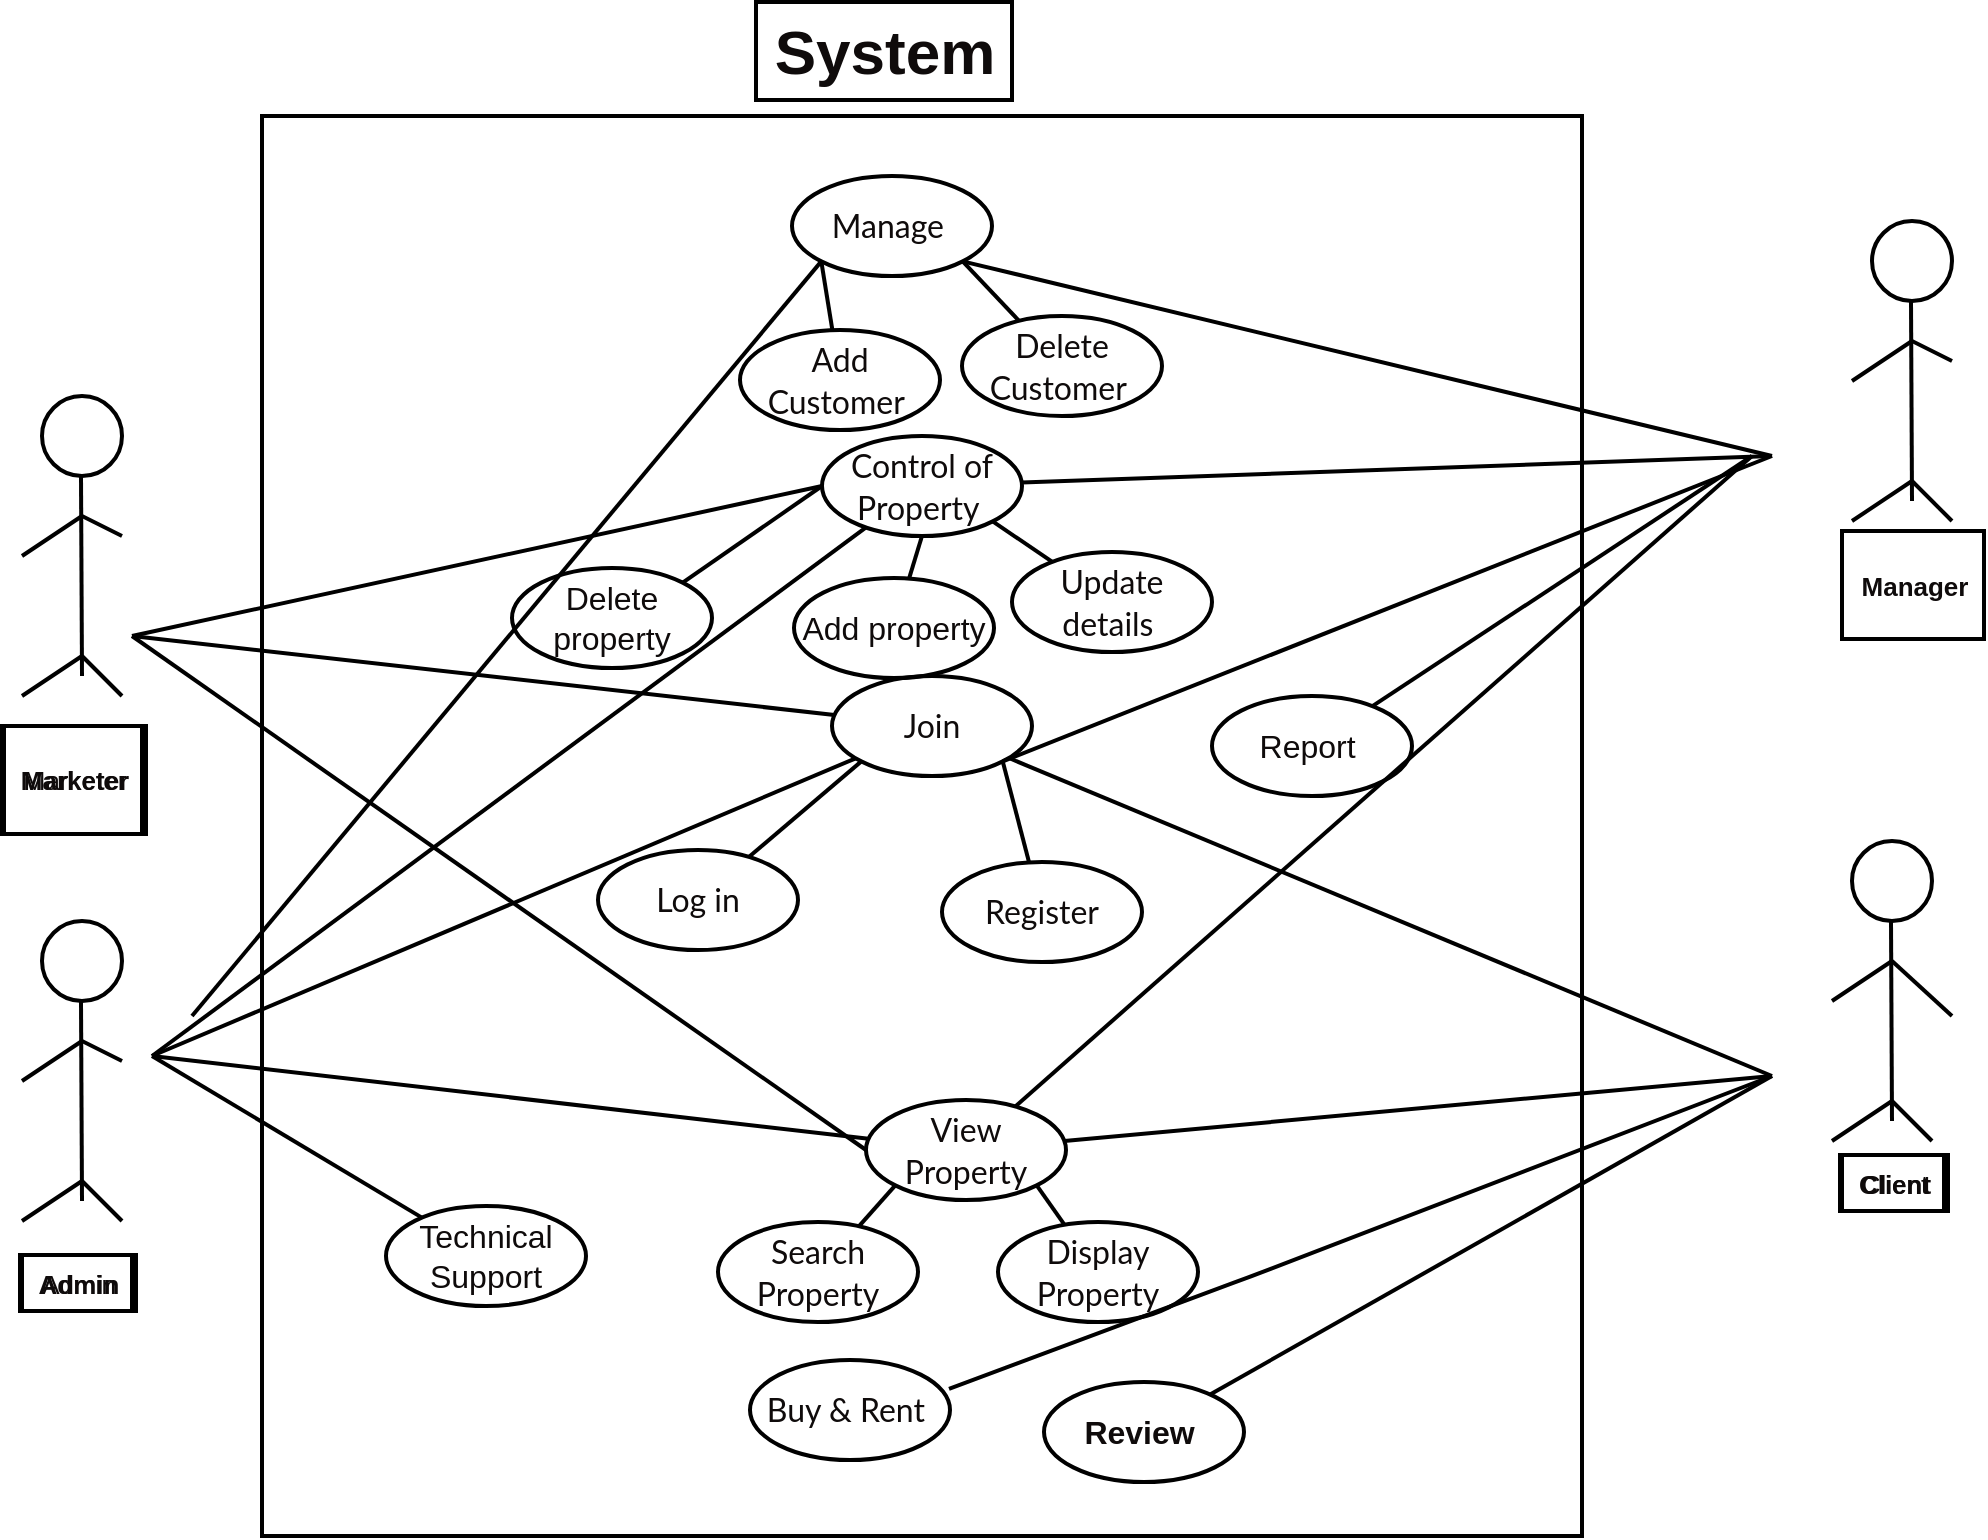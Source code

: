 <mxfile>
    <diagram id="RfYx8B_eWRE7DjxCtsJf" name="Page-1">
        <mxGraphModel dx="1716" dy="394" grid="0" gridSize="10" guides="1" tooltips="1" connect="1" arrows="1" fold="1" page="0" pageScale="1" pageWidth="1200" pageHeight="1920" background="#ffffff" math="0" shadow="0">
            <root>
                <mxCell id="0"/>
                <mxCell id="1" parent="0"/>
                <mxCell id="3" value="" style="rounded=0;whiteSpace=wrap;html=1;fontSize=16;fillColor=none;fontColor=#0f0b0b;labelBackgroundColor=none;labelBorderColor=none;strokeWidth=2;strokeColor=#000000;" parent="1" vertex="1">
                    <mxGeometry x="225" y="520" width="660" height="710" as="geometry"/>
                </mxCell>
                <mxCell id="4" value="" style="ellipse;whiteSpace=wrap;html=1;aspect=fixed;strokeWidth=2;fontSize=16;fillColor=none;fontColor=#0f0b0b;labelBackgroundColor=none;labelBorderColor=none;strokeColor=#000000;" parent="1" vertex="1">
                    <mxGeometry x="1030" y="572.5" width="40" height="40" as="geometry"/>
                </mxCell>
                <mxCell id="5" value="" style="endArrow=none;html=1;strokeWidth=2;fontSize=16;fontColor=#0f0b0b;fillColor=none;labelBackgroundColor=none;labelBorderColor=none;strokeColor=#000000;" parent="1" edge="1">
                    <mxGeometry width="50" height="50" relative="1" as="geometry">
                        <mxPoint x="1050" y="712.5" as="sourcePoint"/>
                        <mxPoint x="1049.5" y="612.5" as="targetPoint"/>
                    </mxGeometry>
                </mxCell>
                <mxCell id="6" value="" style="endArrow=none;html=1;strokeWidth=2;fontSize=16;fontColor=#0f0b0b;fillColor=none;labelBackgroundColor=none;labelBorderColor=none;strokeColor=#000000;" parent="1" edge="1">
                    <mxGeometry width="50" height="50" relative="1" as="geometry">
                        <mxPoint x="1070" y="722.5" as="sourcePoint"/>
                        <mxPoint x="1050" y="702.5" as="targetPoint"/>
                    </mxGeometry>
                </mxCell>
                <mxCell id="7" value="" style="endArrow=none;html=1;strokeWidth=2;fontSize=16;fontColor=#0f0b0b;fillColor=none;labelBackgroundColor=none;labelBorderColor=none;strokeColor=#000000;" parent="1" edge="1">
                    <mxGeometry width="50" height="50" relative="1" as="geometry">
                        <mxPoint x="1020" y="722.5" as="sourcePoint"/>
                        <mxPoint x="1050" y="702.5" as="targetPoint"/>
                    </mxGeometry>
                </mxCell>
                <mxCell id="8" value="" style="endArrow=none;html=1;strokeWidth=2;fontSize=16;fontColor=#0f0b0b;fillColor=none;labelBackgroundColor=none;labelBorderColor=none;strokeColor=#000000;" parent="1" edge="1">
                    <mxGeometry width="50" height="50" relative="1" as="geometry">
                        <mxPoint x="1070" y="642.5" as="sourcePoint"/>
                        <mxPoint x="1050" y="632.5" as="targetPoint"/>
                    </mxGeometry>
                </mxCell>
                <mxCell id="9" value="" style="endArrow=none;html=1;strokeWidth=2;fontSize=16;fontColor=#0f0b0b;fillColor=none;labelBackgroundColor=none;labelBorderColor=none;strokeColor=#000000;" parent="1" edge="1">
                    <mxGeometry width="50" height="50" relative="1" as="geometry">
                        <mxPoint x="1020" y="652.5" as="sourcePoint"/>
                        <mxPoint x="1050" y="632.5" as="targetPoint"/>
                    </mxGeometry>
                </mxCell>
                <mxCell id="10" value="" style="ellipse;whiteSpace=wrap;html=1;aspect=fixed;strokeWidth=2;fontSize=16;fillColor=none;fontColor=#0f0b0b;labelBackgroundColor=none;labelBorderColor=none;strokeColor=#000000;" parent="1" vertex="1">
                    <mxGeometry x="1020" y="882.5" width="40" height="40" as="geometry"/>
                </mxCell>
                <mxCell id="11" value="" style="endArrow=none;html=1;strokeWidth=2;fontSize=16;fontColor=#0f0b0b;fillColor=none;labelBackgroundColor=none;labelBorderColor=none;strokeColor=#000000;" parent="1" edge="1">
                    <mxGeometry width="50" height="50" relative="1" as="geometry">
                        <mxPoint x="1040" y="1022.5" as="sourcePoint"/>
                        <mxPoint x="1039.5" y="922.5" as="targetPoint"/>
                    </mxGeometry>
                </mxCell>
                <mxCell id="12" value="" style="endArrow=none;html=1;strokeWidth=2;fontSize=16;fontColor=#0f0b0b;fillColor=none;labelBackgroundColor=none;labelBorderColor=none;strokeColor=#000000;" parent="1" edge="1">
                    <mxGeometry width="50" height="50" relative="1" as="geometry">
                        <mxPoint x="1060" y="1032.5" as="sourcePoint"/>
                        <mxPoint x="1040" y="1012.5" as="targetPoint"/>
                    </mxGeometry>
                </mxCell>
                <mxCell id="13" value="" style="endArrow=none;html=1;strokeWidth=2;fontSize=16;fontColor=#0f0b0b;fillColor=none;labelBackgroundColor=none;labelBorderColor=none;strokeColor=#000000;" parent="1" edge="1">
                    <mxGeometry width="50" height="50" relative="1" as="geometry">
                        <mxPoint x="1010" y="1032.5" as="sourcePoint"/>
                        <mxPoint x="1040" y="1012.5" as="targetPoint"/>
                    </mxGeometry>
                </mxCell>
                <mxCell id="14" value="" style="endArrow=none;html=1;strokeWidth=2;fontSize=16;fontColor=#0f0b0b;fillColor=none;labelBackgroundColor=none;labelBorderColor=none;strokeColor=#000000;" parent="1" edge="1">
                    <mxGeometry width="50" height="50" relative="1" as="geometry">
                        <mxPoint x="1070" y="970" as="sourcePoint"/>
                        <mxPoint x="1040" y="942.5" as="targetPoint"/>
                    </mxGeometry>
                </mxCell>
                <mxCell id="15" value="" style="endArrow=none;html=1;strokeWidth=2;fontSize=16;fontColor=#0f0b0b;fillColor=none;labelBackgroundColor=none;labelBorderColor=none;strokeColor=#000000;" parent="1" edge="1">
                    <mxGeometry width="50" height="50" relative="1" as="geometry">
                        <mxPoint x="1010" y="962.5" as="sourcePoint"/>
                        <mxPoint x="1040" y="942.5" as="targetPoint"/>
                    </mxGeometry>
                </mxCell>
                <mxCell id="16" value="" style="ellipse;whiteSpace=wrap;html=1;aspect=fixed;strokeWidth=2;fontSize=16;fillColor=none;fontColor=#0f0b0b;labelBackgroundColor=none;labelBorderColor=none;strokeColor=#000000;" parent="1" vertex="1">
                    <mxGeometry x="115" y="660" width="40" height="40" as="geometry"/>
                </mxCell>
                <mxCell id="17" value="" style="endArrow=none;html=1;strokeWidth=2;fontSize=16;fontColor=#0f0b0b;fillColor=none;labelBackgroundColor=none;labelBorderColor=none;strokeColor=#000000;" parent="1" edge="1">
                    <mxGeometry width="50" height="50" relative="1" as="geometry">
                        <mxPoint x="135" y="800" as="sourcePoint"/>
                        <mxPoint x="134.5" y="700" as="targetPoint"/>
                    </mxGeometry>
                </mxCell>
                <mxCell id="18" value="" style="endArrow=none;html=1;strokeWidth=2;fontSize=16;fontColor=#0f0b0b;fillColor=none;labelBackgroundColor=none;labelBorderColor=none;strokeColor=#000000;" parent="1" edge="1">
                    <mxGeometry width="50" height="50" relative="1" as="geometry">
                        <mxPoint x="155" y="810" as="sourcePoint"/>
                        <mxPoint x="135" y="790" as="targetPoint"/>
                    </mxGeometry>
                </mxCell>
                <mxCell id="19" value="" style="endArrow=none;html=1;fontSize=16;strokeWidth=2;fontColor=#0f0b0b;fillColor=none;labelBackgroundColor=none;labelBorderColor=none;strokeColor=#000000;" parent="1" edge="1">
                    <mxGeometry width="50" height="50" relative="1" as="geometry">
                        <mxPoint x="105" y="810" as="sourcePoint"/>
                        <mxPoint x="135" y="790" as="targetPoint"/>
                    </mxGeometry>
                </mxCell>
                <mxCell id="20" value="" style="endArrow=none;html=1;strokeWidth=2;fontSize=16;fontColor=#0f0b0b;fillColor=none;labelBackgroundColor=none;labelBorderColor=none;strokeColor=#000000;" parent="1" edge="1">
                    <mxGeometry width="50" height="50" relative="1" as="geometry">
                        <mxPoint x="155" y="730" as="sourcePoint"/>
                        <mxPoint x="135" y="720" as="targetPoint"/>
                    </mxGeometry>
                </mxCell>
                <mxCell id="21" value="" style="endArrow=none;html=1;fontSize=16;strokeWidth=2;fontColor=#0f0b0b;fillColor=none;labelBackgroundColor=none;labelBorderColor=none;strokeColor=#000000;" parent="1" edge="1">
                    <mxGeometry width="50" height="50" relative="1" as="geometry">
                        <mxPoint x="105" y="740" as="sourcePoint"/>
                        <mxPoint x="135" y="720" as="targetPoint"/>
                    </mxGeometry>
                </mxCell>
                <mxCell id="22" value="" style="ellipse;whiteSpace=wrap;html=1;aspect=fixed;strokeWidth=2;fontSize=16;fillColor=none;fontColor=#0f0b0b;labelBackgroundColor=none;labelBorderColor=none;strokeColor=#000000;" parent="1" vertex="1">
                    <mxGeometry x="115" y="922.5" width="40" height="40" as="geometry"/>
                </mxCell>
                <mxCell id="23" value="" style="endArrow=none;html=1;strokeWidth=2;fontSize=16;fontColor=#0f0b0b;fillColor=none;labelBackgroundColor=none;labelBorderColor=none;strokeColor=#000000;" parent="1" edge="1">
                    <mxGeometry width="50" height="50" relative="1" as="geometry">
                        <mxPoint x="135" y="1062.5" as="sourcePoint"/>
                        <mxPoint x="134.5" y="962.5" as="targetPoint"/>
                    </mxGeometry>
                </mxCell>
                <mxCell id="24" value="" style="endArrow=none;html=1;strokeWidth=2;fontSize=16;fontColor=#0f0b0b;fillColor=none;labelBackgroundColor=none;labelBorderColor=none;strokeColor=#000000;" parent="1" edge="1">
                    <mxGeometry width="50" height="50" relative="1" as="geometry">
                        <mxPoint x="155" y="1072.5" as="sourcePoint"/>
                        <mxPoint x="135" y="1052.5" as="targetPoint"/>
                    </mxGeometry>
                </mxCell>
                <mxCell id="25" value="" style="endArrow=none;html=1;strokeWidth=2;fontSize=16;fontColor=#0f0b0b;fillColor=none;labelBackgroundColor=none;labelBorderColor=none;strokeColor=#000000;" parent="1" edge="1">
                    <mxGeometry width="50" height="50" relative="1" as="geometry">
                        <mxPoint x="105" y="1072.5" as="sourcePoint"/>
                        <mxPoint x="135" y="1052.5" as="targetPoint"/>
                    </mxGeometry>
                </mxCell>
                <mxCell id="26" value="" style="endArrow=none;html=1;strokeWidth=2;fontSize=16;fontColor=#0f0b0b;fillColor=none;labelBackgroundColor=none;labelBorderColor=none;strokeColor=#000000;" parent="1" edge="1">
                    <mxGeometry width="50" height="50" relative="1" as="geometry">
                        <mxPoint x="155" y="992.5" as="sourcePoint"/>
                        <mxPoint x="135" y="982.5" as="targetPoint"/>
                    </mxGeometry>
                </mxCell>
                <mxCell id="27" value="" style="endArrow=none;html=1;strokeWidth=2;fontSize=16;fontColor=#0f0b0b;fillColor=none;labelBackgroundColor=none;labelBorderColor=none;strokeColor=#000000;" parent="1" edge="1">
                    <mxGeometry width="50" height="50" relative="1" as="geometry">
                        <mxPoint x="105" y="1002.5" as="sourcePoint"/>
                        <mxPoint x="135" y="982.5" as="targetPoint"/>
                    </mxGeometry>
                </mxCell>
                <mxCell id="28" value="&lt;p style=&quot;text-align: right; font-size: 13px;&quot; align=&quot;right&quot; class=&quot;MsoNormal&quot;&gt;Manager&lt;/p&gt;" style="text;html=1;align=center;verticalAlign=middle;resizable=0;points=[];autosize=1;fillColor=none;fontColor=#0f0b0b;labelBackgroundColor=none;labelBorderColor=none;strokeWidth=2;strokeColor=#000000;fontSize=13;fontStyle=1" parent="1" vertex="1">
                    <mxGeometry x="1015" y="727.5" width="71" height="54" as="geometry"/>
                </mxCell>
                <mxCell id="30" value="&lt;span style=&quot;font-size: 13px; line-height: 115%;&quot;&gt;Client&lt;/span&gt;" style="text;html=1;align=center;verticalAlign=middle;resizable=0;points=[];autosize=1;fillColor=none;strokeWidth=2;fontSize=13;fontColor=#0f0b0b;labelBackgroundColor=none;labelBorderColor=none;strokeColor=#000000;" parent="1" vertex="1">
                    <mxGeometry x="1015" y="1039.5" width="51" height="28" as="geometry"/>
                </mxCell>
                <mxCell id="32" value="&lt;span style=&quot;font-size: 13px; line-height: 115%;&quot;&gt;Admin&lt;/span&gt;" style="text;html=1;align=center;verticalAlign=middle;resizable=0;points=[];autosize=1;fillColor=none;fontSize=13;fontColor=#0f0b0b;labelBackgroundColor=none;labelBorderColor=none;strokeWidth=2;strokeColor=#000000;" parent="1" vertex="1">
                    <mxGeometry x="105" y="1089.5" width="55" height="28" as="geometry"/>
                </mxCell>
                <mxCell id="33" value="&lt;p style=&quot;text-align: justify; font-size: 13px;&quot; class=&quot;MsoNormal&quot;&gt;Marketer&lt;/p&gt;" style="text;html=1;align=center;verticalAlign=middle;resizable=0;points=[];autosize=1;fillColor=none;fontSize=13;fontColor=#0f0b0b;labelBackgroundColor=none;labelBorderColor=none;strokeWidth=2;strokeColor=#000000;" parent="1" vertex="1">
                    <mxGeometry x="96" y="825" width="69" height="54" as="geometry"/>
                </mxCell>
                <mxCell id="34" value="&lt;span style=&quot;font-size: 31px;&quot;&gt;&lt;font style=&quot;font-size: 31px;&quot;&gt;&lt;span style=&quot;font-size: 31px;&quot;&gt;System&lt;/span&gt;&lt;/font&gt;&lt;/span&gt;" style="text;html=1;align=center;verticalAlign=middle;resizable=0;points=[];autosize=1;fillColor=none;strokeWidth=2;fontSize=31;fontColor=#0f0b0b;labelBackgroundColor=none;labelBorderColor=none;strokeColor=#000000;fontStyle=1" parent="1" vertex="1">
                    <mxGeometry x="472" y="463" width="128" height="49" as="geometry"/>
                </mxCell>
                <mxCell id="51" style="edgeStyle=none;html=1;exitX=1;exitY=1;exitDx=0;exitDy=0;strokeWidth=2;fontSize=16;fontColor=#0f0b0b;fillColor=none;labelBackgroundColor=none;labelBorderColor=none;strokeColor=#000000;endArrow=none;endFill=0;" parent="1" source="35" target="37" edge="1">
                    <mxGeometry relative="1" as="geometry"/>
                </mxCell>
                <mxCell id="52" style="edgeStyle=none;html=1;exitX=0;exitY=1;exitDx=0;exitDy=0;strokeWidth=2;fontSize=16;fontColor=#0f0b0b;fillColor=none;labelBackgroundColor=none;labelBorderColor=none;strokeColor=#000000;endArrow=none;endFill=0;" parent="1" source="35" target="36" edge="1">
                    <mxGeometry relative="1" as="geometry"/>
                </mxCell>
                <mxCell id="35" value="&lt;p data-pm-slice=&quot;1 1 [&amp;quot;tiptapChildEditor&amp;quot;,{&amp;quot;id&amp;quot;:&amp;quot;fb70f001-ee99-46ff-b949-60074a4d5e6c&amp;quot;,&amp;quot;entityid&amp;quot;:&amp;quot;&amp;quot;,&amp;quot;shapeId&amp;quot;:&amp;quot;ecjv3ozk9e&amp;quot;,&amp;quot;textId&amp;quot;:&amp;quot;TKFUad1yQei&amp;quot;}]&quot; dir=&quot;ltr&quot; style=&quot;font-size: 16px;&quot;&gt;&lt;span style=&quot;font-size: 16px; font-family: Lato;&quot;&gt;Manage&amp;nbsp;&lt;/span&gt;&lt;/p&gt;" style="ellipse;whiteSpace=wrap;html=1;strokeWidth=2;fontSize=16;fillColor=none;fontColor=#0f0b0b;labelBackgroundColor=none;labelBorderColor=none;strokeColor=#000000;fontStyle=0" parent="1" vertex="1">
                    <mxGeometry x="490" y="550" width="100" height="50" as="geometry"/>
                </mxCell>
                <mxCell id="36" value="&lt;p data-pm-slice=&quot;1 1 [&amp;quot;tiptapChildEditor&amp;quot;,{&amp;quot;id&amp;quot;:&amp;quot;12672694-4c3d-4927-9237-0cecaf01b426&amp;quot;,&amp;quot;entityid&amp;quot;:&amp;quot;&amp;quot;,&amp;quot;shapeId&amp;quot;:&amp;quot;27w8tu1gql&amp;quot;,&amp;quot;textId&amp;quot;:&amp;quot;TKFUad1yQei&amp;quot;}]&quot; dir=&quot;ltr&quot; style=&quot;font-size: 16px;&quot;&gt;&lt;span style=&quot;font-size: 16px; font-family: Lato;&quot;&gt;Add Customer&amp;nbsp;&lt;/span&gt;&lt;/p&gt;" style="ellipse;whiteSpace=wrap;html=1;strokeWidth=2;fontSize=16;fillColor=none;fontColor=#0f0b0b;labelBackgroundColor=none;labelBorderColor=none;strokeColor=#000000;fontStyle=0" parent="1" vertex="1">
                    <mxGeometry x="464" y="627" width="100" height="50" as="geometry"/>
                </mxCell>
                <mxCell id="37" value="&lt;p data-pm-slice=&quot;1 1 [&amp;quot;tiptapChildEditor&amp;quot;,{&amp;quot;id&amp;quot;:&amp;quot;60acd806-edee-4243-a962-bdbf8711fe28&amp;quot;,&amp;quot;entityid&amp;quot;:&amp;quot;&amp;quot;,&amp;quot;shapeId&amp;quot;:&amp;quot;yc09x6gufp&amp;quot;,&amp;quot;textId&amp;quot;:&amp;quot;TKFUad1yQei&amp;quot;}]&quot; dir=&quot;ltr&quot; style=&quot;font-size: 16px;&quot;&gt;&lt;span style=&quot;font-size: 16px; font-family: Lato;&quot;&gt;Delete Customer&amp;nbsp;&lt;/span&gt;&lt;/p&gt;" style="ellipse;whiteSpace=wrap;html=1;strokeWidth=2;fontSize=16;fillColor=none;fontColor=#0f0b0b;labelBackgroundColor=none;labelBorderColor=none;strokeColor=#000000;fontStyle=0" parent="1" vertex="1">
                    <mxGeometry x="575" y="620" width="100" height="50" as="geometry"/>
                </mxCell>
                <mxCell id="53" style="edgeStyle=none;html=1;exitX=1;exitY=1;exitDx=0;exitDy=0;strokeWidth=2;fontSize=16;fontColor=#0f0b0b;fillColor=none;labelBackgroundColor=none;labelBorderColor=none;strokeColor=#000000;endArrow=none;endFill=0;" parent="1" source="38" target="39" edge="1">
                    <mxGeometry relative="1" as="geometry"/>
                </mxCell>
                <mxCell id="54" style="edgeStyle=none;html=1;exitX=0.5;exitY=1;exitDx=0;exitDy=0;strokeWidth=2;fontSize=16;fontColor=#0f0b0b;fillColor=none;labelBackgroundColor=none;labelBorderColor=none;strokeColor=#000000;endArrow=none;endFill=0;" parent="1" source="38" target="40" edge="1">
                    <mxGeometry relative="1" as="geometry"/>
                </mxCell>
                <mxCell id="55" style="edgeStyle=none;html=1;exitX=0;exitY=0.5;exitDx=0;exitDy=0;entryX=1;entryY=0;entryDx=0;entryDy=0;strokeWidth=2;fontSize=16;fontColor=#0f0b0b;fillColor=none;labelBackgroundColor=none;labelBorderColor=none;strokeColor=#000000;endArrow=none;endFill=0;" parent="1" source="38" target="41" edge="1">
                    <mxGeometry relative="1" as="geometry"/>
                </mxCell>
                <mxCell id="38" value="&lt;p data-pm-slice=&quot;1 1 [&amp;quot;tiptapChildEditor&amp;quot;,{&amp;quot;id&amp;quot;:&amp;quot;89182cde-3145-406e-9c35-c256da68d796&amp;quot;,&amp;quot;entityid&amp;quot;:&amp;quot;&amp;quot;,&amp;quot;shapeId&amp;quot;:&amp;quot;6xi1xsp7p6&amp;quot;,&amp;quot;textId&amp;quot;:&amp;quot;TKFUad1yQei&amp;quot;}]&quot; dir=&quot;ltr&quot; style=&quot;font-size: 16px;&quot;&gt;&lt;span style=&quot;font-size: 16px; font-family: Lato;&quot;&gt;Control of Property&amp;nbsp;&lt;/span&gt;&lt;/p&gt;" style="ellipse;whiteSpace=wrap;html=1;strokeWidth=2;fontSize=16;fillColor=none;fontColor=#0f0b0b;labelBackgroundColor=none;labelBorderColor=none;strokeColor=#000000;" parent="1" vertex="1">
                    <mxGeometry x="505" y="680" width="100" height="50" as="geometry"/>
                </mxCell>
                <mxCell id="39" value="&lt;p data-pm-slice=&quot;1 1 [&amp;quot;tiptapChildEditor&amp;quot;,{&amp;quot;id&amp;quot;:&amp;quot;229a2447-e261-4eaf-8cdd-fe5d0e287021&amp;quot;,&amp;quot;entityid&amp;quot;:&amp;quot;&amp;quot;,&amp;quot;shapeId&amp;quot;:&amp;quot;6gif4pevab&amp;quot;,&amp;quot;textId&amp;quot;:&amp;quot;TKFUad1yQei&amp;quot;}]&quot; dir=&quot;ltr&quot; style=&quot;font-size: 16px;&quot;&gt;&lt;span style=&quot;font-size: 16px; font-family: Lato;&quot;&gt;Update details&amp;nbsp;&lt;/span&gt;&lt;/p&gt;" style="ellipse;whiteSpace=wrap;html=1;strokeWidth=2;fontSize=16;fillColor=none;fontColor=#0f0b0b;labelBackgroundColor=none;labelBorderColor=none;strokeColor=#000000;" parent="1" vertex="1">
                    <mxGeometry x="600" y="738" width="100" height="50" as="geometry"/>
                </mxCell>
                <mxCell id="40" value="&lt;p data-pm-slice=&quot;1 1 [&amp;quot;tiptapChildEditor&amp;quot;,{&amp;quot;id&amp;quot;:&amp;quot;b778cf9c-7402-45e0-a997-aa40227b500b&amp;quot;,&amp;quot;entityid&amp;quot;:&amp;quot;&amp;quot;,&amp;quot;shapeId&amp;quot;:&amp;quot;1emragwngi&amp;quot;,&amp;quot;textId&amp;quot;:&amp;quot;TKFUad1yQei&amp;quot;}]&quot; dir=&quot;ltr&quot; style=&quot;font-size: 16px;&quot;&gt;&lt;span style=&quot;font-size: 16px; font-family: Arial;&quot;&gt;Add property&lt;/span&gt;&lt;/p&gt;" style="ellipse;whiteSpace=wrap;html=1;strokeWidth=2;fontSize=16;fillColor=none;fontColor=#0f0b0b;labelBackgroundColor=none;labelBorderColor=none;strokeColor=#000000;" parent="1" vertex="1">
                    <mxGeometry x="491" y="751" width="100" height="50" as="geometry"/>
                </mxCell>
                <mxCell id="41" value="&lt;p data-pm-slice=&quot;1 1 [&amp;quot;tiptapChildEditor&amp;quot;,{&amp;quot;id&amp;quot;:&amp;quot;11f3c1ef-0839-406e-9f69-3ad79f099be0&amp;quot;,&amp;quot;entityid&amp;quot;:&amp;quot;&amp;quot;,&amp;quot;shapeId&amp;quot;:&amp;quot;17c3e5wizu&amp;quot;,&amp;quot;textId&amp;quot;:&amp;quot;TKFUad1yQei&amp;quot;}]&quot; dir=&quot;ltr&quot; style=&quot;font-size: 16px;&quot;&gt;&lt;span style=&quot;font-size: 16px; font-family: Arial;&quot;&gt;Delete property&lt;/span&gt;&lt;/p&gt;" style="ellipse;whiteSpace=wrap;html=1;strokeWidth=2;fontSize=16;fillColor=none;fontColor=#0f0b0b;labelBackgroundColor=none;labelBorderColor=none;strokeColor=#000000;fontStyle=0" parent="1" vertex="1">
                    <mxGeometry x="350" y="746" width="100" height="50" as="geometry"/>
                </mxCell>
                <mxCell id="56" style="edgeStyle=none;html=1;exitX=1;exitY=1;exitDx=0;exitDy=0;strokeWidth=2;fontSize=16;fontColor=#0f0b0b;fillColor=none;labelBackgroundColor=none;labelBorderColor=none;strokeColor=#000000;endArrow=none;endFill=0;" parent="1" source="42" target="43" edge="1">
                    <mxGeometry relative="1" as="geometry"/>
                </mxCell>
                <mxCell id="57" style="edgeStyle=none;html=1;exitX=0;exitY=1;exitDx=0;exitDy=0;strokeWidth=2;fontSize=16;fontColor=#0f0b0b;fillColor=none;labelBackgroundColor=none;labelBorderColor=none;strokeColor=#000000;endArrow=none;endFill=0;" parent="1" source="42" target="44" edge="1">
                    <mxGeometry relative="1" as="geometry"/>
                </mxCell>
                <mxCell id="42" value="&lt;p data-pm-slice=&quot;1 1 [&amp;quot;tiptapChildEditor&amp;quot;,{&amp;quot;id&amp;quot;:&amp;quot;dbbe79b0-3063-46c5-8e18-a2e126536a5e&amp;quot;,&amp;quot;entityid&amp;quot;:&amp;quot;&amp;quot;,&amp;quot;shapeId&amp;quot;:&amp;quot;3rq19vnsb2&amp;quot;,&amp;quot;textId&amp;quot;:&amp;quot;TKFUad1yQei&amp;quot;}]&quot; dir=&quot;ltr&quot; style=&quot;font-size: 16px;&quot;&gt;&lt;span style=&quot;font-size: 16px; font-family: Lato;&quot;&gt;Join&lt;/span&gt;&lt;/p&gt;" style="ellipse;whiteSpace=wrap;html=1;strokeWidth=2;fontSize=16;fillColor=none;fontColor=#0f0b0b;labelBackgroundColor=none;labelBorderColor=none;strokeColor=#000000;fontStyle=0" parent="1" vertex="1">
                    <mxGeometry x="510" y="800" width="100" height="50" as="geometry"/>
                </mxCell>
                <mxCell id="43" value="&lt;p data-pm-slice=&quot;1 1 [&amp;quot;tiptapChildEditor&amp;quot;,{&amp;quot;id&amp;quot;:&amp;quot;171806fa-b07d-41f4-80a6-adb4a9737d3a&amp;quot;,&amp;quot;entityid&amp;quot;:&amp;quot;&amp;quot;,&amp;quot;shapeId&amp;quot;:&amp;quot;2ihccaw9sg&amp;quot;,&amp;quot;textId&amp;quot;:&amp;quot;TKFUad1yQei&amp;quot;}]&quot; dir=&quot;ltr&quot; style=&quot;font-size: 16px;&quot;&gt;&lt;span style=&quot;font-size: 16px; font-family: Lato;&quot;&gt;Register&lt;/span&gt;&lt;/p&gt;" style="ellipse;whiteSpace=wrap;html=1;strokeWidth=2;fontSize=16;fillColor=none;fontColor=#0f0b0b;labelBackgroundColor=none;labelBorderColor=none;strokeColor=#000000;fontStyle=0" parent="1" vertex="1">
                    <mxGeometry x="565" y="893" width="100" height="50" as="geometry"/>
                </mxCell>
                <mxCell id="44" value="&lt;p data-pm-slice=&quot;1 1 [&amp;quot;tiptapChildEditor&amp;quot;,{&amp;quot;id&amp;quot;:&amp;quot;15b7ea38-4b4b-43f5-8c77-2416d00109b5&amp;quot;,&amp;quot;entityid&amp;quot;:&amp;quot;&amp;quot;,&amp;quot;shapeId&amp;quot;:&amp;quot;83l6ti59ei&amp;quot;,&amp;quot;textId&amp;quot;:&amp;quot;TKFUad1yQei&amp;quot;}]&quot; dir=&quot;ltr&quot; style=&quot;font-size: 16px;&quot;&gt;&lt;span style=&quot;font-size: 16px; font-family: Lato;&quot;&gt;Log in&lt;/span&gt;&lt;/p&gt;" style="ellipse;whiteSpace=wrap;html=1;strokeWidth=2;fontSize=16;fillColor=none;fontColor=#0f0b0b;labelBackgroundColor=none;labelBorderColor=none;strokeColor=#000000;fontStyle=0" parent="1" vertex="1">
                    <mxGeometry x="393" y="887" width="100" height="50" as="geometry"/>
                </mxCell>
                <mxCell id="58" style="edgeStyle=none;html=1;exitX=1;exitY=1;exitDx=0;exitDy=0;strokeWidth=2;fontSize=16;fontColor=#0f0b0b;fillColor=none;labelBackgroundColor=none;labelBorderColor=none;strokeColor=#000000;endArrow=none;endFill=0;" parent="1" source="46" target="48" edge="1">
                    <mxGeometry relative="1" as="geometry"/>
                </mxCell>
                <mxCell id="59" style="edgeStyle=none;html=1;exitX=0;exitY=1;exitDx=0;exitDy=0;strokeWidth=2;fontSize=16;fontColor=#0f0b0b;fillColor=none;labelBackgroundColor=none;labelBorderColor=none;strokeColor=#000000;endArrow=none;endFill=0;" parent="1" source="46" target="47" edge="1">
                    <mxGeometry relative="1" as="geometry"/>
                </mxCell>
                <mxCell id="46" value="&lt;p data-pm-slice=&quot;1 1 [&amp;quot;tiptapChildEditor&amp;quot;,{&amp;quot;id&amp;quot;:&amp;quot;e05d10ee-1e10-48f0-8d5c-b8fab76f87f2&amp;quot;,&amp;quot;entityid&amp;quot;:&amp;quot;&amp;quot;,&amp;quot;shapeId&amp;quot;:&amp;quot;9hd7mcix69&amp;quot;,&amp;quot;textId&amp;quot;:&amp;quot;TKFUad1yQei&amp;quot;}]&quot; dir=&quot;ltr&quot; style=&quot;font-size: 16px;&quot;&gt;&lt;span style=&quot;font-size: 16px; font-family: Lato;&quot;&gt;View Property&lt;/span&gt;&lt;/p&gt;" style="ellipse;whiteSpace=wrap;html=1;strokeWidth=2;fontSize=16;fillColor=none;fontColor=#0f0b0b;labelBackgroundColor=none;labelBorderColor=none;strokeColor=#000000;" parent="1" vertex="1">
                    <mxGeometry x="527" y="1012" width="100" height="50" as="geometry"/>
                </mxCell>
                <mxCell id="47" value="&lt;p data-pm-slice=&quot;1 1 [&amp;quot;tiptapChildEditor&amp;quot;,{&amp;quot;id&amp;quot;:&amp;quot;bafb120d-b480-4af3-8b68-a9d5cf08f5e0&amp;quot;,&amp;quot;entityid&amp;quot;:&amp;quot;&amp;quot;,&amp;quot;shapeId&amp;quot;:&amp;quot;15xb48l6ps&amp;quot;,&amp;quot;textId&amp;quot;:&amp;quot;TKFUad1yQei&amp;quot;}]&quot; dir=&quot;ltr&quot; style=&quot;font-size: 16px;&quot;&gt;&lt;span style=&quot;font-size: 16px; font-family: Lato;&quot;&gt;Search Property&lt;/span&gt;&lt;/p&gt;" style="ellipse;whiteSpace=wrap;html=1;strokeWidth=2;fontSize=16;fillColor=none;fontColor=#0f0b0b;labelBackgroundColor=none;labelBorderColor=none;strokeColor=#000000;" parent="1" vertex="1">
                    <mxGeometry x="453" y="1073" width="100" height="50" as="geometry"/>
                </mxCell>
                <mxCell id="48" value="&lt;p data-pm-slice=&quot;1 1 [&amp;quot;tiptapChildEditor&amp;quot;,{&amp;quot;id&amp;quot;:&amp;quot;4b499bea-759f-4702-af28-7ebf5c57c3b4&amp;quot;,&amp;quot;entityid&amp;quot;:&amp;quot;&amp;quot;,&amp;quot;shapeId&amp;quot;:&amp;quot;2kecxbgva0&amp;quot;,&amp;quot;textId&amp;quot;:&amp;quot;TKFUad1yQei&amp;quot;}]&quot; dir=&quot;ltr&quot; style=&quot;font-size: 16px;&quot;&gt;&lt;span style=&quot;font-size: 16px; font-family: Lato;&quot;&gt;Display Property&lt;/span&gt;&lt;/p&gt;" style="ellipse;whiteSpace=wrap;html=1;strokeWidth=2;fontSize=16;fillColor=none;fontColor=#0f0b0b;labelBackgroundColor=none;labelBorderColor=none;strokeColor=#000000;fontStyle=0" parent="1" vertex="1">
                    <mxGeometry x="593" y="1073" width="100" height="50" as="geometry"/>
                </mxCell>
                <mxCell id="49" value="&lt;p data-pm-slice=&quot;1 1 [&amp;quot;tiptapChildEditor&amp;quot;,{&amp;quot;id&amp;quot;:&amp;quot;6245ac46-6a68-4cfb-b70f-62e3e079b206&amp;quot;,&amp;quot;entityid&amp;quot;:&amp;quot;&amp;quot;,&amp;quot;shapeId&amp;quot;:&amp;quot;1aqvoecalm&amp;quot;,&amp;quot;textId&amp;quot;:&amp;quot;TKFUad1yQei&amp;quot;}]&quot; dir=&quot;ltr&quot; style=&quot;font-size: 16px;&quot;&gt;&lt;span style=&quot;font-size: 16px; font-family: Lato;&quot;&gt;Buy &amp;amp; Rent&amp;nbsp;&lt;/span&gt;&lt;/p&gt;" style="ellipse;whiteSpace=wrap;html=1;strokeWidth=2;fontSize=16;fillColor=none;fontColor=#0f0b0b;labelBackgroundColor=none;labelBorderColor=none;strokeColor=#000000;" parent="1" vertex="1">
                    <mxGeometry x="469" y="1142" width="100" height="50" as="geometry"/>
                </mxCell>
                <mxCell id="50" value="&lt;p data-pm-slice=&quot;1 1 [&amp;quot;tiptapChildEditor&amp;quot;,{&amp;quot;id&amp;quot;:&amp;quot;6245ac46-6a68-4cfb-b70f-62e3e079b206&amp;quot;,&amp;quot;entityid&amp;quot;:&amp;quot;&amp;quot;,&amp;quot;shapeId&amp;quot;:&amp;quot;1aqvoecalm&amp;quot;,&amp;quot;textId&amp;quot;:&amp;quot;TKFUad1yQei&amp;quot;}]&quot; dir=&quot;ltr&quot; style=&quot;font-size: 16px;&quot;&gt;&lt;b style=&quot;font-size: 16px;&quot;&gt;Review&amp;nbsp;&lt;/b&gt;&lt;br style=&quot;font-size: 16px;&quot;&gt;&lt;/p&gt;" style="ellipse;whiteSpace=wrap;html=1;strokeWidth=2;fontSize=16;fillColor=none;fontColor=#0f0b0b;labelBackgroundColor=none;labelBorderColor=none;strokeColor=#000000;" parent="1" vertex="1">
                    <mxGeometry x="616" y="1153" width="100" height="50" as="geometry"/>
                </mxCell>
                <mxCell id="60" value="&lt;p data-pm-slice=&quot;1 1 [&amp;quot;tiptapChildEditor&amp;quot;,{&amp;quot;id&amp;quot;:&amp;quot;229a2447-e261-4eaf-8cdd-fe5d0e287021&amp;quot;,&amp;quot;entityid&amp;quot;:&amp;quot;&amp;quot;,&amp;quot;shapeId&amp;quot;:&amp;quot;6gif4pevab&amp;quot;,&amp;quot;textId&amp;quot;:&amp;quot;TKFUad1yQei&amp;quot;}]&quot; dir=&quot;ltr&quot; style=&quot;font-size: 16px;&quot;&gt;Report&amp;nbsp;&lt;br style=&quot;font-size: 16px;&quot;&gt;&lt;/p&gt;" style="ellipse;whiteSpace=wrap;html=1;strokeWidth=2;fontSize=16;fillColor=none;fontColor=#0f0b0b;labelBackgroundColor=none;labelBorderColor=none;strokeColor=#000000;fontStyle=0" parent="1" vertex="1">
                    <mxGeometry x="700" y="810" width="100" height="50" as="geometry"/>
                </mxCell>
                <mxCell id="61" value="&lt;p data-pm-slice=&quot;1 1 [&amp;quot;tiptapChildEditor&amp;quot;,{&amp;quot;id&amp;quot;:&amp;quot;229a2447-e261-4eaf-8cdd-fe5d0e287021&amp;quot;,&amp;quot;entityid&amp;quot;:&amp;quot;&amp;quot;,&amp;quot;shapeId&amp;quot;:&amp;quot;6gif4pevab&amp;quot;,&amp;quot;textId&amp;quot;:&amp;quot;TKFUad1yQei&amp;quot;}]&quot; dir=&quot;ltr&quot; style=&quot;font-size: 16px;&quot;&gt;Technical Support&lt;br style=&quot;font-size: 16px;&quot;&gt;&lt;/p&gt;" style="ellipse;whiteSpace=wrap;html=1;strokeWidth=2;fontSize=16;fillColor=none;fontColor=#0f0b0b;labelBackgroundColor=none;labelBorderColor=none;strokeColor=#000000;" parent="1" vertex="1">
                    <mxGeometry x="287" y="1065" width="100" height="50" as="geometry"/>
                </mxCell>
                <mxCell id="62" value="" style="endArrow=none;html=1;fontSize=16;entryX=0;entryY=0.5;entryDx=0;entryDy=0;strokeWidth=2;fontColor=#0f0b0b;fillColor=none;labelBackgroundColor=none;labelBorderColor=none;strokeColor=#000000;endFill=0;" parent="1" target="38" edge="1">
                    <mxGeometry width="50" height="50" relative="1" as="geometry">
                        <mxPoint x="160" y="780" as="sourcePoint"/>
                        <mxPoint x="500" y="760" as="targetPoint"/>
                    </mxGeometry>
                </mxCell>
                <mxCell id="63" value="" style="endArrow=none;html=1;fontSize=16;strokeWidth=2;fontColor=#0f0b0b;fillColor=none;labelBackgroundColor=none;labelBorderColor=none;strokeColor=#000000;endFill=0;" parent="1" target="42" edge="1">
                    <mxGeometry width="50" height="50" relative="1" as="geometry">
                        <mxPoint x="160" y="780" as="sourcePoint"/>
                        <mxPoint x="515" y="660" as="targetPoint"/>
                    </mxGeometry>
                </mxCell>
                <mxCell id="64" value="" style="endArrow=none;html=1;fontSize=16;entryX=0;entryY=0.5;entryDx=0;entryDy=0;strokeWidth=2;fontColor=#0f0b0b;fillColor=none;labelBackgroundColor=none;labelBorderColor=none;strokeColor=#000000;endFill=0;" parent="1" target="46" edge="1">
                    <mxGeometry width="50" height="50" relative="1" as="geometry">
                        <mxPoint x="160" y="780" as="sourcePoint"/>
                        <mxPoint x="515" y="660" as="targetPoint"/>
                    </mxGeometry>
                </mxCell>
                <mxCell id="65" value="" style="endArrow=none;html=1;fontSize=16;strokeWidth=2;fontColor=#0f0b0b;fillColor=none;labelBackgroundColor=none;labelBorderColor=none;strokeColor=#000000;endFill=0;" parent="1" target="46" edge="1">
                    <mxGeometry width="50" height="50" relative="1" as="geometry">
                        <mxPoint x="980" y="1000" as="sourcePoint"/>
                        <mxPoint x="910" y="1220" as="targetPoint"/>
                    </mxGeometry>
                </mxCell>
                <mxCell id="66" value="" style="endArrow=none;html=1;fontSize=16;strokeWidth=2;fontColor=#0f0b0b;fillColor=none;labelBackgroundColor=none;labelBorderColor=none;strokeColor=#000000;endFill=0;" parent="1" target="42" edge="1">
                    <mxGeometry width="50" height="50" relative="1" as="geometry">
                        <mxPoint x="980" y="1000" as="sourcePoint"/>
                        <mxPoint x="600" y="840" as="targetPoint"/>
                    </mxGeometry>
                </mxCell>
                <mxCell id="67" value="" style="endArrow=none;html=1;fontSize=16;strokeWidth=2;fontColor=#0f0b0b;fillColor=none;labelBackgroundColor=none;labelBorderColor=none;strokeColor=#000000;endFill=0;" parent="1" target="50" edge="1">
                    <mxGeometry width="50" height="50" relative="1" as="geometry">
                        <mxPoint x="980" y="1000" as="sourcePoint"/>
                        <mxPoint x="610" y="850" as="targetPoint"/>
                    </mxGeometry>
                </mxCell>
                <mxCell id="68" value="" style="endArrow=none;html=1;fontSize=16;entryX=0.995;entryY=0.289;entryDx=0;entryDy=0;strokeWidth=2;fontColor=#0f0b0b;fillColor=none;labelBackgroundColor=none;labelBorderColor=none;strokeColor=#000000;endFill=0;entryPerimeter=0;" parent="1" target="49" edge="1">
                    <mxGeometry width="50" height="50" relative="1" as="geometry">
                        <mxPoint x="980" y="1000" as="sourcePoint"/>
                        <mxPoint x="688.819" y="1234.553" as="targetPoint"/>
                        <Array as="points">
                            <mxPoint x="720" y="1100"/>
                        </Array>
                    </mxGeometry>
                </mxCell>
                <mxCell id="70" value="" style="endArrow=none;html=1;fontSize=16;strokeWidth=2;fontColor=#0f0b0b;fillColor=none;labelBackgroundColor=none;labelBorderColor=none;strokeColor=#000000;endFill=0;" parent="1" target="46" edge="1">
                    <mxGeometry width="50" height="50" relative="1" as="geometry">
                        <mxPoint x="170" y="990" as="sourcePoint"/>
                        <mxPoint x="190" y="1260" as="targetPoint"/>
                    </mxGeometry>
                </mxCell>
                <mxCell id="71" value="" style="endArrow=none;html=1;fontSize=16;entryX=0;entryY=1;entryDx=0;entryDy=0;strokeWidth=2;fontColor=#0f0b0b;fillColor=none;labelBackgroundColor=none;labelBorderColor=none;strokeColor=#000000;endFill=0;" parent="1" target="35" edge="1">
                    <mxGeometry width="50" height="50" relative="1" as="geometry">
                        <mxPoint x="190" y="970" as="sourcePoint"/>
                        <mxPoint x="546.653" y="1045.533" as="targetPoint"/>
                    </mxGeometry>
                </mxCell>
                <mxCell id="72" value="" style="endArrow=none;html=1;fontSize=16;strokeWidth=2;fontColor=#0f0b0b;fillColor=none;labelBackgroundColor=none;labelBorderColor=none;strokeColor=#000000;endFill=0;" parent="1" target="38" edge="1">
                    <mxGeometry width="50" height="50" relative="1" as="geometry">
                        <mxPoint x="170" y="990" as="sourcePoint"/>
                        <mxPoint x="556.653" y="1055.533" as="targetPoint"/>
                    </mxGeometry>
                </mxCell>
                <mxCell id="73" value="" style="endArrow=none;html=1;fontSize=16;strokeWidth=2;fontColor=#0f0b0b;fillColor=none;labelBackgroundColor=none;labelBorderColor=none;strokeColor=#000000;endFill=0;" parent="1" target="42" edge="1">
                    <mxGeometry width="50" height="50" relative="1" as="geometry">
                        <mxPoint x="170" y="990" as="sourcePoint"/>
                        <mxPoint x="566.653" y="1065.533" as="targetPoint"/>
                    </mxGeometry>
                </mxCell>
                <mxCell id="74" value="" style="endArrow=none;html=1;fontSize=16;entryX=1;entryY=1;entryDx=0;entryDy=0;strokeWidth=2;fontColor=#0f0b0b;fillColor=none;labelBackgroundColor=none;labelBorderColor=none;strokeColor=#000000;endFill=0;" parent="1" target="35" edge="1">
                    <mxGeometry width="50" height="50" relative="1" as="geometry">
                        <mxPoint x="980" y="690" as="sourcePoint"/>
                        <mxPoint x="530" y="780" as="targetPoint"/>
                    </mxGeometry>
                </mxCell>
                <mxCell id="75" value="" style="endArrow=none;html=1;fontSize=16;strokeWidth=2;fontColor=#0f0b0b;fillColor=none;labelBackgroundColor=none;labelBorderColor=none;strokeColor=#000000;endFill=0;" parent="1" target="38" edge="1">
                    <mxGeometry width="50" height="50" relative="1" as="geometry">
                        <mxPoint x="980" y="690" as="sourcePoint"/>
                        <mxPoint x="606.82" y="534.142" as="targetPoint"/>
                    </mxGeometry>
                </mxCell>
                <mxCell id="76" value="" style="endArrow=none;html=1;fontSize=16;entryX=1;entryY=1;entryDx=0;entryDy=0;strokeWidth=2;fontColor=#0f0b0b;fillColor=none;labelBackgroundColor=none;labelBorderColor=none;strokeColor=#000000;endFill=0;" parent="1" target="42" edge="1">
                    <mxGeometry width="50" height="50" relative="1" as="geometry">
                        <mxPoint x="980" y="690" as="sourcePoint"/>
                        <mxPoint x="585.511" y="676.476" as="targetPoint"/>
                    </mxGeometry>
                </mxCell>
                <mxCell id="77" value="" style="endArrow=none;html=1;fontSize=16;strokeWidth=2;fontColor=#0f0b0b;fillColor=none;labelBackgroundColor=none;labelBorderColor=none;strokeColor=#000000;endFill=0;" parent="1" target="46" edge="1">
                    <mxGeometry width="50" height="50" relative="1" as="geometry">
                        <mxPoint x="970" y="690" as="sourcePoint"/>
                        <mxPoint x="575.527" y="944.529" as="targetPoint"/>
                    </mxGeometry>
                </mxCell>
                <mxCell id="78" value="" style="endArrow=none;html=1;fontSize=16;strokeWidth=2;fontColor=#0f0b0b;fillColor=none;labelBackgroundColor=none;labelBorderColor=none;strokeColor=#000000;endFill=0;" parent="1" target="61" edge="1">
                    <mxGeometry width="50" height="50" relative="1" as="geometry">
                        <mxPoint x="170" y="990" as="sourcePoint"/>
                        <mxPoint x="620" y="1040" as="targetPoint"/>
                    </mxGeometry>
                </mxCell>
                <mxCell id="95" value="" style="endArrow=none;html=1;fontSize=16;strokeWidth=2;fontColor=#0f0b0b;fillColor=none;labelBackgroundColor=none;labelBorderColor=none;strokeColor=#000000;endFill=0;" edge="1" parent="1" target="60">
                    <mxGeometry width="50" height="50" relative="1" as="geometry">
                        <mxPoint x="970" y="690" as="sourcePoint"/>
                        <mxPoint x="620" y="1040" as="targetPoint"/>
                    </mxGeometry>
                </mxCell>
                <mxCell id="113" value="&lt;span style=&quot;font-size: 13px; line-height: 115%;&quot;&gt;Client&lt;/span&gt;" style="text;html=1;align=center;verticalAlign=middle;resizable=0;points=[];autosize=1;fillColor=none;strokeWidth=2;fontSize=13;fontColor=#0f0b0b;labelBackgroundColor=none;labelBorderColor=none;strokeColor=#000000;fontStyle=1" vertex="1" parent="1">
                    <mxGeometry x="1014" y="1039.5" width="54" height="28" as="geometry"/>
                </mxCell>
                <mxCell id="114" value="&lt;span style=&quot;font-size: 13px; line-height: 115%;&quot;&gt;Admin&lt;/span&gt;" style="text;html=1;align=center;verticalAlign=middle;resizable=0;points=[];autosize=1;fillColor=none;fontSize=13;fontColor=#0f0b0b;labelBackgroundColor=none;labelBorderColor=none;strokeWidth=2;strokeColor=#000000;fontStyle=1" vertex="1" parent="1">
                    <mxGeometry x="104" y="1089.5" width="58" height="28" as="geometry"/>
                </mxCell>
                <mxCell id="115" value="&lt;p style=&quot;text-align: justify; font-size: 13px;&quot; class=&quot;MsoNormal&quot;&gt;Marketer&lt;/p&gt;" style="text;html=1;align=center;verticalAlign=middle;resizable=0;points=[];autosize=1;fillColor=none;fontSize=13;fontColor=#0f0b0b;labelBackgroundColor=none;labelBorderColor=none;strokeWidth=2;strokeColor=#000000;fontStyle=1" vertex="1" parent="1">
                    <mxGeometry x="95" y="825" width="72" height="54" as="geometry"/>
                </mxCell>
            </root>
        </mxGraphModel>
    </diagram>
</mxfile>